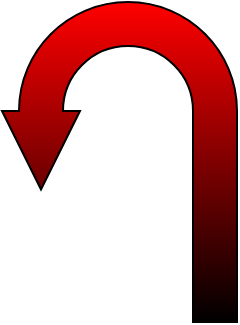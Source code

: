 <mxfile version="14.4.9" type="device"><diagram id="745TDzbYPw5grHCjHGMl" name="Page-1"><mxGraphModel dx="868" dy="450" grid="1" gridSize="10" guides="1" tooltips="1" connect="1" arrows="1" fold="1" page="1" pageScale="1" pageWidth="850" pageHeight="1100" math="0" shadow="0"><root><mxCell id="0"/><mxCell id="1" parent="0"/><mxCell id="hPjmiCZpraM3tpv0T9uK-5" value="" style="html=1;shadow=0;dashed=0;align=center;verticalAlign=middle;shape=mxgraph.arrows2.uTurnArrow;dy=11;arrowHead=39;dx2=39.25;portConstraintRotation=0;flipV=0;flipH=1;rotation=-90;gradientColor=#FF0000;fillColor=#000000;gradientDirection=west;" vertex="1" parent="1"><mxGeometry x="218.75" y="141.25" width="160" height="117.5" as="geometry"/></mxCell></root></mxGraphModel></diagram></mxfile>